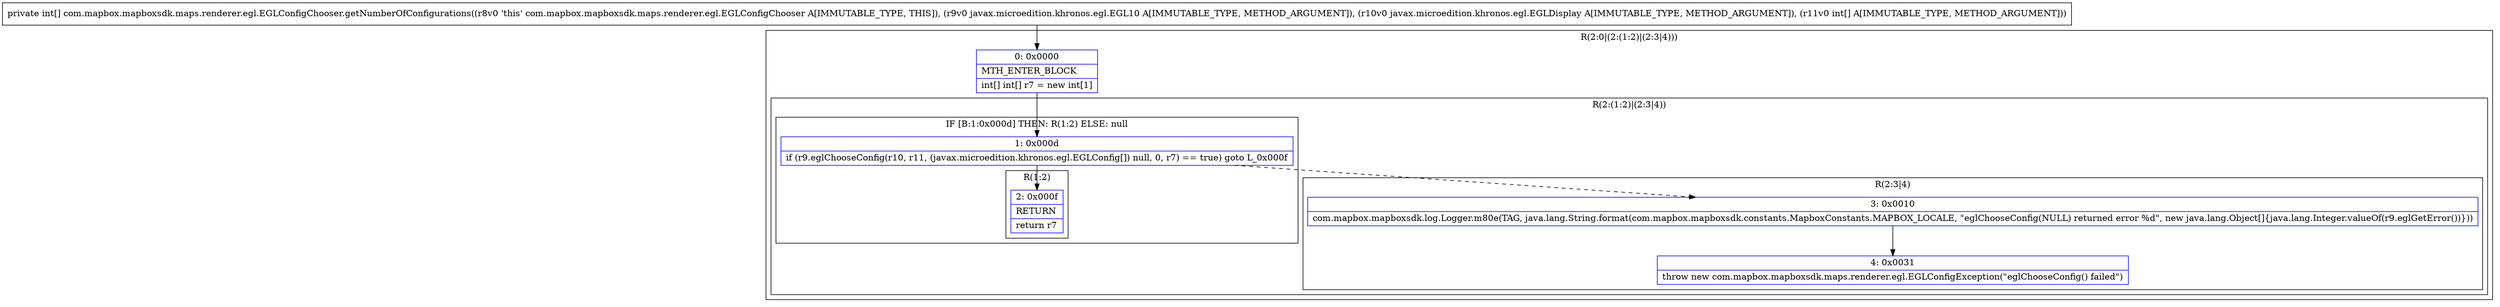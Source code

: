 digraph "CFG forcom.mapbox.mapboxsdk.maps.renderer.egl.EGLConfigChooser.getNumberOfConfigurations(Ljavax\/microedition\/khronos\/egl\/EGL10;Ljavax\/microedition\/khronos\/egl\/EGLDisplay;[I)[I" {
subgraph cluster_Region_526355206 {
label = "R(2:0|(2:(1:2)|(2:3|4)))";
node [shape=record,color=blue];
Node_0 [shape=record,label="{0\:\ 0x0000|MTH_ENTER_BLOCK\l|int[] int[] r7 = new int[1]\l}"];
subgraph cluster_Region_1356774606 {
label = "R(2:(1:2)|(2:3|4))";
node [shape=record,color=blue];
subgraph cluster_IfRegion_1819124797 {
label = "IF [B:1:0x000d] THEN: R(1:2) ELSE: null";
node [shape=record,color=blue];
Node_1 [shape=record,label="{1\:\ 0x000d|if (r9.eglChooseConfig(r10, r11, (javax.microedition.khronos.egl.EGLConfig[]) null, 0, r7) == true) goto L_0x000f\l}"];
subgraph cluster_Region_1287649544 {
label = "R(1:2)";
node [shape=record,color=blue];
Node_2 [shape=record,label="{2\:\ 0x000f|RETURN\l|return r7\l}"];
}
}
subgraph cluster_Region_1016723395 {
label = "R(2:3|4)";
node [shape=record,color=blue];
Node_3 [shape=record,label="{3\:\ 0x0010|com.mapbox.mapboxsdk.log.Logger.m80e(TAG, java.lang.String.format(com.mapbox.mapboxsdk.constants.MapboxConstants.MAPBOX_LOCALE, \"eglChooseConfig(NULL) returned error %d\", new java.lang.Object[]\{java.lang.Integer.valueOf(r9.eglGetError())\}))\l}"];
Node_4 [shape=record,label="{4\:\ 0x0031|throw new com.mapbox.mapboxsdk.maps.renderer.egl.EGLConfigException(\"eglChooseConfig() failed\")\l}"];
}
}
}
MethodNode[shape=record,label="{private int[] com.mapbox.mapboxsdk.maps.renderer.egl.EGLConfigChooser.getNumberOfConfigurations((r8v0 'this' com.mapbox.mapboxsdk.maps.renderer.egl.EGLConfigChooser A[IMMUTABLE_TYPE, THIS]), (r9v0 javax.microedition.khronos.egl.EGL10 A[IMMUTABLE_TYPE, METHOD_ARGUMENT]), (r10v0 javax.microedition.khronos.egl.EGLDisplay A[IMMUTABLE_TYPE, METHOD_ARGUMENT]), (r11v0 int[] A[IMMUTABLE_TYPE, METHOD_ARGUMENT])) }"];
MethodNode -> Node_0;
Node_0 -> Node_1;
Node_1 -> Node_2;
Node_1 -> Node_3[style=dashed];
Node_3 -> Node_4;
}


